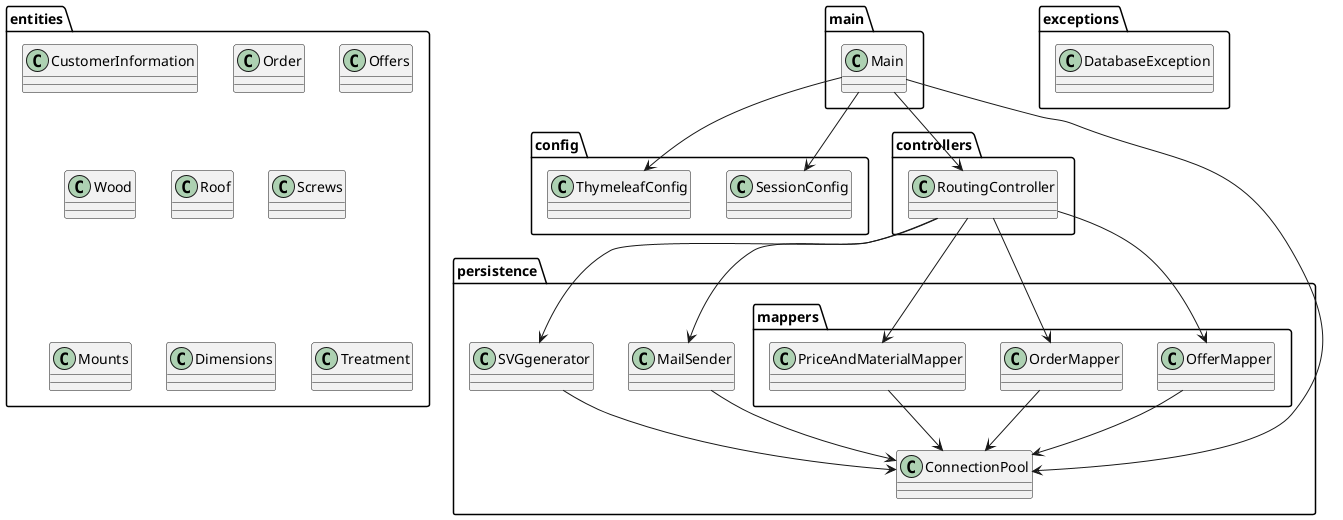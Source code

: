@startuml


package main {
    class Main
}


package config {
    class SessionConfig
    class ThymeleafConfig
}

package controllers {
    class RoutingController
}

package exceptions {
    class DatabaseException
}


package persistence {
    class ConnectionPool
    class MailSender
    class SVGgenerator
    package mappers {
        class OfferMapper
        class OrderMapper
        class PriceAndMaterialMapper
    }
}

package entities {
    class CustomerInformation
    class Order
    class Offers
    class Wood
    class Roof
    class Screws
    class Mounts
    class Dimensions
    class Treatment
}


main.Main --> controllers.RoutingController
main.Main --> config.SessionConfig
main.Main --> config.ThymeleafConfig
main.Main --> persistence.ConnectionPool
controllers.RoutingController --> persistence.mappers.OfferMapper
controllers.RoutingController --> persistence.mappers.OrderMapper
controllers.RoutingController --> persistence.mappers.PriceAndMaterialMapper
controllers.RoutingController --> persistence.MailSender
controllers.RoutingController --> persistence.SVGgenerator

persistence.mappers.OfferMapper --> persistence.ConnectionPool
persistence.mappers.OrderMapper --> persistence.ConnectionPool
persistence.mappers.PriceAndMaterialMapper --> persistence.ConnectionPool
persistence.MailSender --> persistence.ConnectionPool
persistence.SVGgenerator --> persistence.ConnectionPool





@enduml
